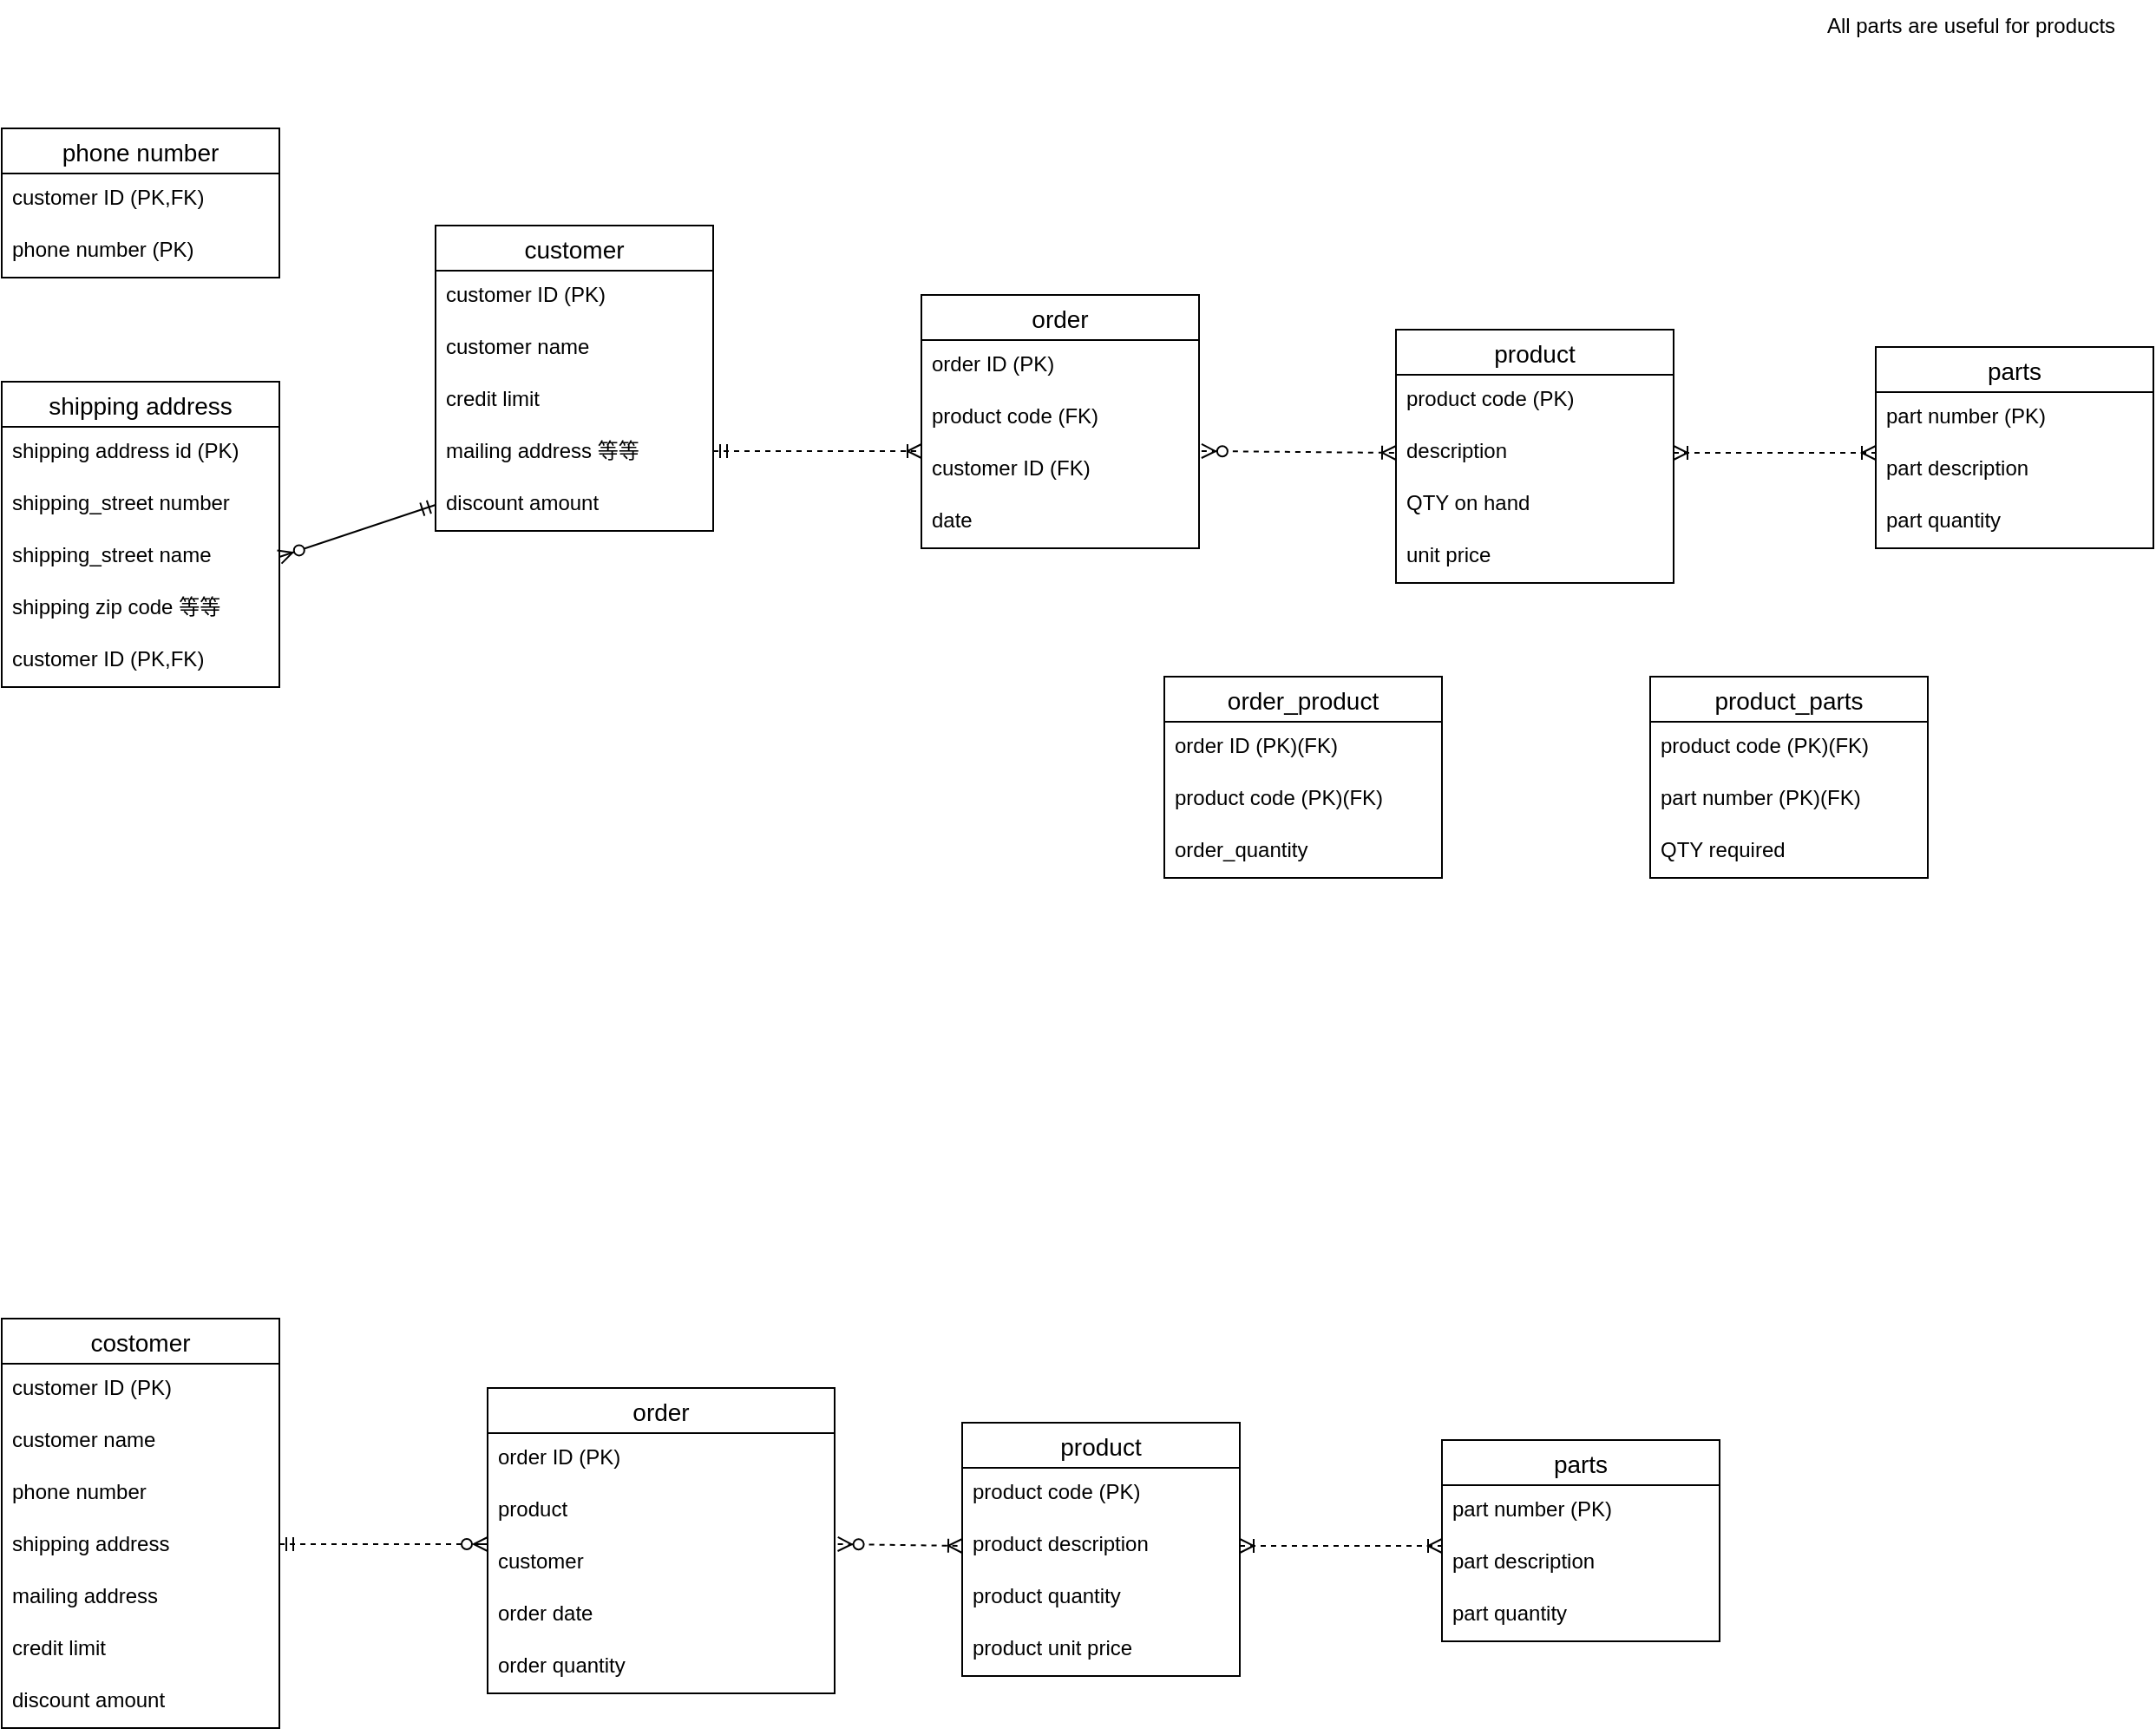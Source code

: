 <mxfile version="19.0.3" type="device"><diagram id="uv7TAD3gPwTL0DpidpVb" name="Page-1"><mxGraphModel dx="2069" dy="1041" grid="1" gridSize="10" guides="1" tooltips="1" connect="1" arrows="1" fold="1" page="1" pageScale="1" pageWidth="827" pageHeight="1169" math="0" shadow="0"><root><mxCell id="0"/><mxCell id="1" parent="0"/><mxCell id="tzVMEOz8YcI8O-73rvCW-46" value="" style="fontSize=12;html=1;endArrow=ERoneToMany;startArrow=ERmandOne;rounded=0;dashed=1;" parent="1" edge="1"><mxGeometry width="100" height="100" relative="1" as="geometry"><mxPoint x="-60" y="320" as="sourcePoint"/><mxPoint x="60" y="320" as="targetPoint"/></mxGeometry></mxCell><mxCell id="tzVMEOz8YcI8O-73rvCW-49" value="" style="fontSize=12;html=1;endArrow=ERoneToMany;startArrow=ERzeroToMany;rounded=0;exitX=1.009;exitY=0.133;exitDx=0;exitDy=0;exitPerimeter=0;entryX=0;entryY=0.5;entryDx=0;entryDy=0;dashed=1;" parent="1" source="cfZzKmv-Qo4VWo7SfDmm-12" target="cfZzKmv-Qo4VWo7SfDmm-17" edge="1"><mxGeometry width="100" height="100" relative="1" as="geometry"><mxPoint x="20" y="885" as="sourcePoint"/><mxPoint x="120" y="785" as="targetPoint"/><Array as="points"/></mxGeometry></mxCell><mxCell id="tzVMEOz8YcI8O-73rvCW-51" value="" style="fontSize=12;html=1;endArrow=ERoneToMany;startArrow=ERoneToMany;rounded=0;dashed=1;exitX=1;exitY=0.5;exitDx=0;exitDy=0;" parent="1" source="cfZzKmv-Qo4VWo7SfDmm-17" edge="1"><mxGeometry width="100" height="100" relative="1" as="geometry"><mxPoint x="600.16" y="324.2" as="sourcePoint"/><mxPoint x="610" y="321" as="targetPoint"/></mxGeometry></mxCell><mxCell id="tzVMEOz8YcI8O-73rvCW-52" value="All parts are useful for products" style="text;html=1;strokeColor=none;fillColor=none;align=center;verticalAlign=middle;whiteSpace=wrap;rounded=0;" parent="1" vertex="1"><mxGeometry x="580" y="60" width="170" height="30" as="geometry"/></mxCell><mxCell id="cfZzKmv-Qo4VWo7SfDmm-1" value="customer" style="swimlane;fontStyle=0;childLayout=stackLayout;horizontal=1;startSize=26;horizontalStack=0;resizeParent=1;resizeParentMax=0;resizeLast=0;collapsible=1;marginBottom=0;align=center;fontSize=14;" parent="1" vertex="1"><mxGeometry x="-220" y="190" width="160" height="176" as="geometry"/></mxCell><mxCell id="cfZzKmv-Qo4VWo7SfDmm-2" value="customer ID (PK)" style="text;strokeColor=none;fillColor=none;spacingLeft=4;spacingRight=4;overflow=hidden;rotatable=0;points=[[0,0.5],[1,0.5]];portConstraint=eastwest;fontSize=12;" parent="cfZzKmv-Qo4VWo7SfDmm-1" vertex="1"><mxGeometry y="26" width="160" height="30" as="geometry"/></mxCell><mxCell id="cfZzKmv-Qo4VWo7SfDmm-3" value="customer name" style="text;strokeColor=none;fillColor=none;spacingLeft=4;spacingRight=4;overflow=hidden;rotatable=0;points=[[0,0.5],[1,0.5]];portConstraint=eastwest;fontSize=12;" parent="cfZzKmv-Qo4VWo7SfDmm-1" vertex="1"><mxGeometry y="56" width="160" height="30" as="geometry"/></mxCell><mxCell id="cfZzKmv-Qo4VWo7SfDmm-7" value="credit limit" style="text;strokeColor=none;fillColor=none;spacingLeft=4;spacingRight=4;overflow=hidden;rotatable=0;points=[[0,0.5],[1,0.5]];portConstraint=eastwest;fontSize=12;" parent="cfZzKmv-Qo4VWo7SfDmm-1" vertex="1"><mxGeometry y="86" width="160" height="30" as="geometry"/></mxCell><mxCell id="UqQqRg0eqy0s0tYBfnA1-7" value="mailing address 等等" style="text;strokeColor=none;fillColor=none;spacingLeft=4;spacingRight=4;overflow=hidden;rotatable=0;points=[[0,0.5],[1,0.5]];portConstraint=eastwest;fontSize=12;" vertex="1" parent="cfZzKmv-Qo4VWo7SfDmm-1"><mxGeometry y="116" width="160" height="30" as="geometry"/></mxCell><mxCell id="cfZzKmv-Qo4VWo7SfDmm-8" value="discount amount" style="text;strokeColor=none;fillColor=none;spacingLeft=4;spacingRight=4;overflow=hidden;rotatable=0;points=[[0,0.5],[1,0.5]];portConstraint=eastwest;fontSize=12;" parent="cfZzKmv-Qo4VWo7SfDmm-1" vertex="1"><mxGeometry y="146" width="160" height="30" as="geometry"/></mxCell><mxCell id="cfZzKmv-Qo4VWo7SfDmm-9" value="order" style="swimlane;fontStyle=0;childLayout=stackLayout;horizontal=1;startSize=26;horizontalStack=0;resizeParent=1;resizeParentMax=0;resizeLast=0;collapsible=1;marginBottom=0;align=center;fontSize=14;" parent="1" vertex="1"><mxGeometry x="60" y="230" width="160" height="146" as="geometry"><mxRectangle x="60" y="230" width="70" height="26" as="alternateBounds"/></mxGeometry></mxCell><mxCell id="cfZzKmv-Qo4VWo7SfDmm-10" value="order ID (PK)" style="text;strokeColor=none;fillColor=none;spacingLeft=4;spacingRight=4;overflow=hidden;rotatable=0;points=[[0,0.5],[1,0.5]];portConstraint=eastwest;fontSize=12;" parent="cfZzKmv-Qo4VWo7SfDmm-9" vertex="1"><mxGeometry y="26" width="160" height="30" as="geometry"/></mxCell><mxCell id="cfZzKmv-Qo4VWo7SfDmm-11" value="product code (FK)" style="text;strokeColor=none;fillColor=none;spacingLeft=4;spacingRight=4;overflow=hidden;rotatable=0;points=[[0,0.5],[1,0.5]];portConstraint=eastwest;fontSize=12;" parent="cfZzKmv-Qo4VWo7SfDmm-9" vertex="1"><mxGeometry y="56" width="160" height="30" as="geometry"/></mxCell><mxCell id="cfZzKmv-Qo4VWo7SfDmm-12" value="customer ID (FK)" style="text;strokeColor=none;fillColor=none;spacingLeft=4;spacingRight=4;overflow=hidden;rotatable=0;points=[[0,0.5],[1,0.5]];portConstraint=eastwest;fontSize=12;" parent="cfZzKmv-Qo4VWo7SfDmm-9" vertex="1"><mxGeometry y="86" width="160" height="30" as="geometry"/></mxCell><mxCell id="cfZzKmv-Qo4VWo7SfDmm-13" value="date" style="text;strokeColor=none;fillColor=none;spacingLeft=4;spacingRight=4;overflow=hidden;rotatable=0;points=[[0,0.5],[1,0.5]];portConstraint=eastwest;fontSize=12;" parent="cfZzKmv-Qo4VWo7SfDmm-9" vertex="1"><mxGeometry y="116" width="160" height="30" as="geometry"/></mxCell><mxCell id="cfZzKmv-Qo4VWo7SfDmm-15" value="product" style="swimlane;fontStyle=0;childLayout=stackLayout;horizontal=1;startSize=26;horizontalStack=0;resizeParent=1;resizeParentMax=0;resizeLast=0;collapsible=1;marginBottom=0;align=center;fontSize=14;" parent="1" vertex="1"><mxGeometry x="333.5" y="250" width="160" height="146" as="geometry"/></mxCell><mxCell id="cfZzKmv-Qo4VWo7SfDmm-16" value="product code (PK)" style="text;strokeColor=none;fillColor=none;spacingLeft=4;spacingRight=4;overflow=hidden;rotatable=0;points=[[0,0.5],[1,0.5]];portConstraint=eastwest;fontSize=12;" parent="cfZzKmv-Qo4VWo7SfDmm-15" vertex="1"><mxGeometry y="26" width="160" height="30" as="geometry"/></mxCell><mxCell id="cfZzKmv-Qo4VWo7SfDmm-17" value="description" style="text;strokeColor=none;fillColor=none;spacingLeft=4;spacingRight=4;overflow=hidden;rotatable=0;points=[[0,0.5],[1,0.5]];portConstraint=eastwest;fontSize=12;" parent="cfZzKmv-Qo4VWo7SfDmm-15" vertex="1"><mxGeometry y="56" width="160" height="30" as="geometry"/></mxCell><mxCell id="cfZzKmv-Qo4VWo7SfDmm-18" value="QTY on hand" style="text;strokeColor=none;fillColor=none;spacingLeft=4;spacingRight=4;overflow=hidden;rotatable=0;points=[[0,0.5],[1,0.5]];portConstraint=eastwest;fontSize=12;" parent="cfZzKmv-Qo4VWo7SfDmm-15" vertex="1"><mxGeometry y="86" width="160" height="30" as="geometry"/></mxCell><mxCell id="cfZzKmv-Qo4VWo7SfDmm-19" value="unit price" style="text;strokeColor=none;fillColor=none;spacingLeft=4;spacingRight=4;overflow=hidden;rotatable=0;points=[[0,0.5],[1,0.5]];portConstraint=eastwest;fontSize=12;" parent="cfZzKmv-Qo4VWo7SfDmm-15" vertex="1"><mxGeometry y="116" width="160" height="30" as="geometry"/></mxCell><mxCell id="cfZzKmv-Qo4VWo7SfDmm-20" value="parts" style="swimlane;fontStyle=0;childLayout=stackLayout;horizontal=1;startSize=26;horizontalStack=0;resizeParent=1;resizeParentMax=0;resizeLast=0;collapsible=1;marginBottom=0;align=center;fontSize=14;" parent="1" vertex="1"><mxGeometry x="610" y="260" width="160" height="116" as="geometry"/></mxCell><mxCell id="cfZzKmv-Qo4VWo7SfDmm-21" value="part number (PK)" style="text;strokeColor=none;fillColor=none;spacingLeft=4;spacingRight=4;overflow=hidden;rotatable=0;points=[[0,0.5],[1,0.5]];portConstraint=eastwest;fontSize=12;" parent="cfZzKmv-Qo4VWo7SfDmm-20" vertex="1"><mxGeometry y="26" width="160" height="30" as="geometry"/></mxCell><mxCell id="cfZzKmv-Qo4VWo7SfDmm-22" value="part description" style="text;strokeColor=none;fillColor=none;spacingLeft=4;spacingRight=4;overflow=hidden;rotatable=0;points=[[0,0.5],[1,0.5]];portConstraint=eastwest;fontSize=12;" parent="cfZzKmv-Qo4VWo7SfDmm-20" vertex="1"><mxGeometry y="56" width="160" height="30" as="geometry"/></mxCell><mxCell id="cfZzKmv-Qo4VWo7SfDmm-23" value="part quantity" style="text;strokeColor=none;fillColor=none;spacingLeft=4;spacingRight=4;overflow=hidden;rotatable=0;points=[[0,0.5],[1,0.5]];portConstraint=eastwest;fontSize=12;" parent="cfZzKmv-Qo4VWo7SfDmm-20" vertex="1"><mxGeometry y="86" width="160" height="30" as="geometry"/></mxCell><mxCell id="cfZzKmv-Qo4VWo7SfDmm-24" value="order_product" style="swimlane;fontStyle=0;childLayout=stackLayout;horizontal=1;startSize=26;horizontalStack=0;resizeParent=1;resizeParentMax=0;resizeLast=0;collapsible=1;marginBottom=0;align=center;fontSize=14;" parent="1" vertex="1"><mxGeometry x="200" y="450" width="160" height="116" as="geometry"/></mxCell><mxCell id="cfZzKmv-Qo4VWo7SfDmm-25" value="order ID (PK)(FK)" style="text;strokeColor=none;fillColor=none;spacingLeft=4;spacingRight=4;overflow=hidden;rotatable=0;points=[[0,0.5],[1,0.5]];portConstraint=eastwest;fontSize=12;" parent="cfZzKmv-Qo4VWo7SfDmm-24" vertex="1"><mxGeometry y="26" width="160" height="30" as="geometry"/></mxCell><mxCell id="cfZzKmv-Qo4VWo7SfDmm-26" value="product code (PK)(FK)" style="text;strokeColor=none;fillColor=none;spacingLeft=4;spacingRight=4;overflow=hidden;rotatable=0;points=[[0,0.5],[1,0.5]];portConstraint=eastwest;fontSize=12;" parent="cfZzKmv-Qo4VWo7SfDmm-24" vertex="1"><mxGeometry y="56" width="160" height="30" as="geometry"/></mxCell><mxCell id="UqQqRg0eqy0s0tYBfnA1-1" value="order_quantity" style="text;strokeColor=none;fillColor=none;spacingLeft=4;spacingRight=4;overflow=hidden;rotatable=0;points=[[0,0.5],[1,0.5]];portConstraint=eastwest;fontSize=12;" vertex="1" parent="cfZzKmv-Qo4VWo7SfDmm-24"><mxGeometry y="86" width="160" height="30" as="geometry"/></mxCell><mxCell id="cfZzKmv-Qo4VWo7SfDmm-28" value="product_parts" style="swimlane;fontStyle=0;childLayout=stackLayout;horizontal=1;startSize=26;horizontalStack=0;resizeParent=1;resizeParentMax=0;resizeLast=0;collapsible=1;marginBottom=0;align=center;fontSize=14;" parent="1" vertex="1"><mxGeometry x="480" y="450" width="160" height="116" as="geometry"/></mxCell><mxCell id="cfZzKmv-Qo4VWo7SfDmm-29" value="product code (PK)(FK)" style="text;strokeColor=none;fillColor=none;spacingLeft=4;spacingRight=4;overflow=hidden;rotatable=0;points=[[0,0.5],[1,0.5]];portConstraint=eastwest;fontSize=12;" parent="cfZzKmv-Qo4VWo7SfDmm-28" vertex="1"><mxGeometry y="26" width="160" height="30" as="geometry"/></mxCell><mxCell id="cfZzKmv-Qo4VWo7SfDmm-30" value="part number (PK)(FK)" style="text;strokeColor=none;fillColor=none;spacingLeft=4;spacingRight=4;overflow=hidden;rotatable=0;points=[[0,0.5],[1,0.5]];portConstraint=eastwest;fontSize=12;" parent="cfZzKmv-Qo4VWo7SfDmm-28" vertex="1"><mxGeometry y="56" width="160" height="30" as="geometry"/></mxCell><mxCell id="cfZzKmv-Qo4VWo7SfDmm-31" value="QTY required" style="text;strokeColor=none;fillColor=none;spacingLeft=4;spacingRight=4;overflow=hidden;rotatable=0;points=[[0,0.5],[1,0.5]];portConstraint=eastwest;fontSize=12;" parent="cfZzKmv-Qo4VWo7SfDmm-28" vertex="1"><mxGeometry y="86" width="160" height="30" as="geometry"/></mxCell><mxCell id="0BJ_NfmJFTV9ZHwQlnMc-5" value="shipping address" style="swimlane;fontStyle=0;childLayout=stackLayout;horizontal=1;startSize=26;horizontalStack=0;resizeParent=1;resizeParentMax=0;resizeLast=0;collapsible=1;marginBottom=0;align=center;fontSize=14;" parent="1" vertex="1"><mxGeometry x="-470" y="280" width="160" height="176" as="geometry"/></mxCell><mxCell id="0BJ_NfmJFTV9ZHwQlnMc-6" value="shipping address id (PK)" style="text;strokeColor=none;fillColor=none;spacingLeft=4;spacingRight=4;overflow=hidden;rotatable=0;points=[[0,0.5],[1,0.5]];portConstraint=eastwest;fontSize=12;" parent="0BJ_NfmJFTV9ZHwQlnMc-5" vertex="1"><mxGeometry y="26" width="160" height="30" as="geometry"/></mxCell><mxCell id="UqQqRg0eqy0s0tYBfnA1-2" value="shipping_street number" style="text;strokeColor=none;fillColor=none;spacingLeft=4;spacingRight=4;overflow=hidden;rotatable=0;points=[[0,0.5],[1,0.5]];portConstraint=eastwest;fontSize=12;" vertex="1" parent="0BJ_NfmJFTV9ZHwQlnMc-5"><mxGeometry y="56" width="160" height="30" as="geometry"/></mxCell><mxCell id="0BJ_NfmJFTV9ZHwQlnMc-10" value="shipping_street name" style="text;strokeColor=none;fillColor=none;spacingLeft=4;spacingRight=4;overflow=hidden;rotatable=0;points=[[0,0.5],[1,0.5]];portConstraint=eastwest;fontSize=12;" parent="0BJ_NfmJFTV9ZHwQlnMc-5" vertex="1"><mxGeometry y="86" width="160" height="30" as="geometry"/></mxCell><mxCell id="0BJ_NfmJFTV9ZHwQlnMc-13" value="shipping zip code 等等" style="text;strokeColor=none;fillColor=none;spacingLeft=4;spacingRight=4;overflow=hidden;rotatable=0;points=[[0,0.5],[1,0.5]];portConstraint=eastwest;fontSize=12;" parent="0BJ_NfmJFTV9ZHwQlnMc-5" vertex="1"><mxGeometry y="116" width="160" height="30" as="geometry"/></mxCell><mxCell id="0BJ_NfmJFTV9ZHwQlnMc-7" value="customer ID (PK,FK)" style="text;strokeColor=none;fillColor=none;spacingLeft=4;spacingRight=4;overflow=hidden;rotatable=0;points=[[0,0.5],[1,0.5]];portConstraint=eastwest;fontSize=12;" parent="0BJ_NfmJFTV9ZHwQlnMc-5" vertex="1"><mxGeometry y="146" width="160" height="30" as="geometry"/></mxCell><mxCell id="0BJ_NfmJFTV9ZHwQlnMc-11" value="" style="fontSize=12;html=1;endArrow=ERzeroToMany;startArrow=ERmandOne;rounded=0;entryX=1;entryY=0.5;entryDx=0;entryDy=0;exitX=0;exitY=0.5;exitDx=0;exitDy=0;startFill=0;" parent="1" source="cfZzKmv-Qo4VWo7SfDmm-8" target="0BJ_NfmJFTV9ZHwQlnMc-10" edge="1"><mxGeometry width="100" height="100" relative="1" as="geometry"><mxPoint x="-260" y="376" as="sourcePoint"/><mxPoint x="-360" y="476" as="targetPoint"/></mxGeometry></mxCell><mxCell id="c7y4Nt9AjQoPV7rJUJ01-1" value="" style="fontSize=12;html=1;endArrow=ERzeroToMany;startArrow=ERmandOne;rounded=0;dashed=1;endFill=0;" parent="1" edge="1"><mxGeometry width="100" height="100" relative="1" as="geometry"><mxPoint x="-310" y="950" as="sourcePoint"/><mxPoint x="-190" y="950" as="targetPoint"/></mxGeometry></mxCell><mxCell id="c7y4Nt9AjQoPV7rJUJ01-2" value="" style="fontSize=12;html=1;endArrow=ERoneToMany;startArrow=ERzeroToMany;rounded=0;exitX=1.009;exitY=0.133;exitDx=0;exitDy=0;exitPerimeter=0;entryX=0;entryY=0.5;entryDx=0;entryDy=0;dashed=1;" parent="1" source="c7y4Nt9AjQoPV7rJUJ01-14" target="c7y4Nt9AjQoPV7rJUJ01-19" edge="1"><mxGeometry width="100" height="100" relative="1" as="geometry"><mxPoint x="-230" y="1515" as="sourcePoint"/><mxPoint x="-130" y="1415" as="targetPoint"/><Array as="points"/></mxGeometry></mxCell><mxCell id="c7y4Nt9AjQoPV7rJUJ01-3" value="" style="fontSize=12;html=1;endArrow=ERoneToMany;startArrow=ERoneToMany;rounded=0;dashed=1;exitX=1;exitY=0.5;exitDx=0;exitDy=0;" parent="1" source="c7y4Nt9AjQoPV7rJUJ01-19" edge="1"><mxGeometry width="100" height="100" relative="1" as="geometry"><mxPoint x="350.16" y="954.2" as="sourcePoint"/><mxPoint x="360" y="951" as="targetPoint"/></mxGeometry></mxCell><mxCell id="c7y4Nt9AjQoPV7rJUJ01-4" value="costomer" style="swimlane;fontStyle=0;childLayout=stackLayout;horizontal=1;startSize=26;horizontalStack=0;resizeParent=1;resizeParentMax=0;resizeLast=0;collapsible=1;marginBottom=0;align=center;fontSize=14;" parent="1" vertex="1"><mxGeometry x="-470" y="820" width="160" height="236" as="geometry"/></mxCell><mxCell id="c7y4Nt9AjQoPV7rJUJ01-5" value="customer ID (PK)" style="text;strokeColor=none;fillColor=none;spacingLeft=4;spacingRight=4;overflow=hidden;rotatable=0;points=[[0,0.5],[1,0.5]];portConstraint=eastwest;fontSize=12;" parent="c7y4Nt9AjQoPV7rJUJ01-4" vertex="1"><mxGeometry y="26" width="160" height="30" as="geometry"/></mxCell><mxCell id="c7y4Nt9AjQoPV7rJUJ01-6" value="customer name" style="text;strokeColor=none;fillColor=none;spacingLeft=4;spacingRight=4;overflow=hidden;rotatable=0;points=[[0,0.5],[1,0.5]];portConstraint=eastwest;fontSize=12;" parent="c7y4Nt9AjQoPV7rJUJ01-4" vertex="1"><mxGeometry y="56" width="160" height="30" as="geometry"/></mxCell><mxCell id="c7y4Nt9AjQoPV7rJUJ01-7" value="phone number" style="text;strokeColor=none;fillColor=none;spacingLeft=4;spacingRight=4;overflow=hidden;rotatable=0;points=[[0,0.5],[1,0.5]];portConstraint=eastwest;fontSize=12;" parent="c7y4Nt9AjQoPV7rJUJ01-4" vertex="1"><mxGeometry y="86" width="160" height="30" as="geometry"/></mxCell><mxCell id="c7y4Nt9AjQoPV7rJUJ01-8" value="shipping address" style="text;strokeColor=none;fillColor=none;spacingLeft=4;spacingRight=4;overflow=hidden;rotatable=0;points=[[0,0.5],[1,0.5]];portConstraint=eastwest;fontSize=12;" parent="c7y4Nt9AjQoPV7rJUJ01-4" vertex="1"><mxGeometry y="116" width="160" height="30" as="geometry"/></mxCell><mxCell id="c7y4Nt9AjQoPV7rJUJ01-26" value="mailing address" style="text;strokeColor=none;fillColor=none;spacingLeft=4;spacingRight=4;overflow=hidden;rotatable=0;points=[[0,0.5],[1,0.5]];portConstraint=eastwest;fontSize=12;" parent="c7y4Nt9AjQoPV7rJUJ01-4" vertex="1"><mxGeometry y="146" width="160" height="30" as="geometry"/></mxCell><mxCell id="c7y4Nt9AjQoPV7rJUJ01-9" value="credit limit" style="text;strokeColor=none;fillColor=none;spacingLeft=4;spacingRight=4;overflow=hidden;rotatable=0;points=[[0,0.5],[1,0.5]];portConstraint=eastwest;fontSize=12;" parent="c7y4Nt9AjQoPV7rJUJ01-4" vertex="1"><mxGeometry y="176" width="160" height="30" as="geometry"/></mxCell><mxCell id="c7y4Nt9AjQoPV7rJUJ01-10" value="discount amount" style="text;strokeColor=none;fillColor=none;spacingLeft=4;spacingRight=4;overflow=hidden;rotatable=0;points=[[0,0.5],[1,0.5]];portConstraint=eastwest;fontSize=12;" parent="c7y4Nt9AjQoPV7rJUJ01-4" vertex="1"><mxGeometry y="206" width="160" height="30" as="geometry"/></mxCell><mxCell id="c7y4Nt9AjQoPV7rJUJ01-11" value="order" style="swimlane;fontStyle=0;childLayout=stackLayout;horizontal=1;startSize=26;horizontalStack=0;resizeParent=1;resizeParentMax=0;resizeLast=0;collapsible=1;marginBottom=0;align=center;fontSize=14;" parent="1" vertex="1"><mxGeometry x="-190" y="860" width="200" height="176" as="geometry"><mxRectangle x="60" y="230" width="70" height="26" as="alternateBounds"/></mxGeometry></mxCell><mxCell id="c7y4Nt9AjQoPV7rJUJ01-12" value="order ID (PK)" style="text;strokeColor=none;fillColor=none;spacingLeft=4;spacingRight=4;overflow=hidden;rotatable=0;points=[[0,0.5],[1,0.5]];portConstraint=eastwest;fontSize=12;" parent="c7y4Nt9AjQoPV7rJUJ01-11" vertex="1"><mxGeometry y="26" width="200" height="30" as="geometry"/></mxCell><mxCell id="c7y4Nt9AjQoPV7rJUJ01-13" value="product" style="text;strokeColor=none;fillColor=none;spacingLeft=4;spacingRight=4;overflow=hidden;rotatable=0;points=[[0,0.5],[1,0.5]];portConstraint=eastwest;fontSize=12;" parent="c7y4Nt9AjQoPV7rJUJ01-11" vertex="1"><mxGeometry y="56" width="200" height="30" as="geometry"/></mxCell><mxCell id="c7y4Nt9AjQoPV7rJUJ01-14" value="customer" style="text;strokeColor=none;fillColor=none;spacingLeft=4;spacingRight=4;overflow=hidden;rotatable=0;points=[[0,0.5],[1,0.5]];portConstraint=eastwest;fontSize=12;" parent="c7y4Nt9AjQoPV7rJUJ01-11" vertex="1"><mxGeometry y="86" width="200" height="30" as="geometry"/></mxCell><mxCell id="c7y4Nt9AjQoPV7rJUJ01-15" value="order date" style="text;strokeColor=none;fillColor=none;spacingLeft=4;spacingRight=4;overflow=hidden;rotatable=0;points=[[0,0.5],[1,0.5]];portConstraint=eastwest;fontSize=12;" parent="c7y4Nt9AjQoPV7rJUJ01-11" vertex="1"><mxGeometry y="116" width="200" height="30" as="geometry"/></mxCell><mxCell id="c7y4Nt9AjQoPV7rJUJ01-16" value="order quantity" style="text;strokeColor=none;fillColor=none;spacingLeft=4;spacingRight=4;overflow=hidden;rotatable=0;points=[[0,0.5],[1,0.5]];portConstraint=eastwest;fontSize=12;" parent="c7y4Nt9AjQoPV7rJUJ01-11" vertex="1"><mxGeometry y="146" width="200" height="30" as="geometry"/></mxCell><mxCell id="c7y4Nt9AjQoPV7rJUJ01-17" value="product" style="swimlane;fontStyle=0;childLayout=stackLayout;horizontal=1;startSize=26;horizontalStack=0;resizeParent=1;resizeParentMax=0;resizeLast=0;collapsible=1;marginBottom=0;align=center;fontSize=14;" parent="1" vertex="1"><mxGeometry x="83.5" y="880" width="160" height="146" as="geometry"/></mxCell><mxCell id="c7y4Nt9AjQoPV7rJUJ01-18" value="product code (PK)" style="text;strokeColor=none;fillColor=none;spacingLeft=4;spacingRight=4;overflow=hidden;rotatable=0;points=[[0,0.5],[1,0.5]];portConstraint=eastwest;fontSize=12;" parent="c7y4Nt9AjQoPV7rJUJ01-17" vertex="1"><mxGeometry y="26" width="160" height="30" as="geometry"/></mxCell><mxCell id="c7y4Nt9AjQoPV7rJUJ01-19" value="product description" style="text;strokeColor=none;fillColor=none;spacingLeft=4;spacingRight=4;overflow=hidden;rotatable=0;points=[[0,0.5],[1,0.5]];portConstraint=eastwest;fontSize=12;" parent="c7y4Nt9AjQoPV7rJUJ01-17" vertex="1"><mxGeometry y="56" width="160" height="30" as="geometry"/></mxCell><mxCell id="c7y4Nt9AjQoPV7rJUJ01-20" value="product quantity" style="text;strokeColor=none;fillColor=none;spacingLeft=4;spacingRight=4;overflow=hidden;rotatable=0;points=[[0,0.5],[1,0.5]];portConstraint=eastwest;fontSize=12;" parent="c7y4Nt9AjQoPV7rJUJ01-17" vertex="1"><mxGeometry y="86" width="160" height="30" as="geometry"/></mxCell><mxCell id="c7y4Nt9AjQoPV7rJUJ01-21" value="product unit price" style="text;strokeColor=none;fillColor=none;spacingLeft=4;spacingRight=4;overflow=hidden;rotatable=0;points=[[0,0.5],[1,0.5]];portConstraint=eastwest;fontSize=12;" parent="c7y4Nt9AjQoPV7rJUJ01-17" vertex="1"><mxGeometry y="116" width="160" height="30" as="geometry"/></mxCell><mxCell id="c7y4Nt9AjQoPV7rJUJ01-22" value="parts" style="swimlane;fontStyle=0;childLayout=stackLayout;horizontal=1;startSize=26;horizontalStack=0;resizeParent=1;resizeParentMax=0;resizeLast=0;collapsible=1;marginBottom=0;align=center;fontSize=14;" parent="1" vertex="1"><mxGeometry x="360" y="890" width="160" height="116" as="geometry"/></mxCell><mxCell id="c7y4Nt9AjQoPV7rJUJ01-23" value="part number (PK)" style="text;strokeColor=none;fillColor=none;spacingLeft=4;spacingRight=4;overflow=hidden;rotatable=0;points=[[0,0.5],[1,0.5]];portConstraint=eastwest;fontSize=12;" parent="c7y4Nt9AjQoPV7rJUJ01-22" vertex="1"><mxGeometry y="26" width="160" height="30" as="geometry"/></mxCell><mxCell id="c7y4Nt9AjQoPV7rJUJ01-24" value="part description" style="text;strokeColor=none;fillColor=none;spacingLeft=4;spacingRight=4;overflow=hidden;rotatable=0;points=[[0,0.5],[1,0.5]];portConstraint=eastwest;fontSize=12;" parent="c7y4Nt9AjQoPV7rJUJ01-22" vertex="1"><mxGeometry y="56" width="160" height="30" as="geometry"/></mxCell><mxCell id="c7y4Nt9AjQoPV7rJUJ01-25" value="part quantity" style="text;strokeColor=none;fillColor=none;spacingLeft=4;spacingRight=4;overflow=hidden;rotatable=0;points=[[0,0.5],[1,0.5]];portConstraint=eastwest;fontSize=12;" parent="c7y4Nt9AjQoPV7rJUJ01-22" vertex="1"><mxGeometry y="86" width="160" height="30" as="geometry"/></mxCell><mxCell id="UqQqRg0eqy0s0tYBfnA1-3" value="phone number" style="swimlane;fontStyle=0;childLayout=stackLayout;horizontal=1;startSize=26;horizontalStack=0;resizeParent=1;resizeParentMax=0;resizeLast=0;collapsible=1;marginBottom=0;align=center;fontSize=14;" vertex="1" parent="1"><mxGeometry x="-470" y="134" width="160" height="86" as="geometry"/></mxCell><mxCell id="UqQqRg0eqy0s0tYBfnA1-4" value="customer ID (PK,FK)" style="text;strokeColor=none;fillColor=none;spacingLeft=4;spacingRight=4;overflow=hidden;rotatable=0;points=[[0,0.5],[1,0.5]];portConstraint=eastwest;fontSize=12;" vertex="1" parent="UqQqRg0eqy0s0tYBfnA1-3"><mxGeometry y="26" width="160" height="30" as="geometry"/></mxCell><mxCell id="UqQqRg0eqy0s0tYBfnA1-5" value="phone number (PK)" style="text;strokeColor=none;fillColor=none;spacingLeft=4;spacingRight=4;overflow=hidden;rotatable=0;points=[[0,0.5],[1,0.5]];portConstraint=eastwest;fontSize=12;" vertex="1" parent="UqQqRg0eqy0s0tYBfnA1-3"><mxGeometry y="56" width="160" height="30" as="geometry"/></mxCell></root></mxGraphModel></diagram></mxfile>